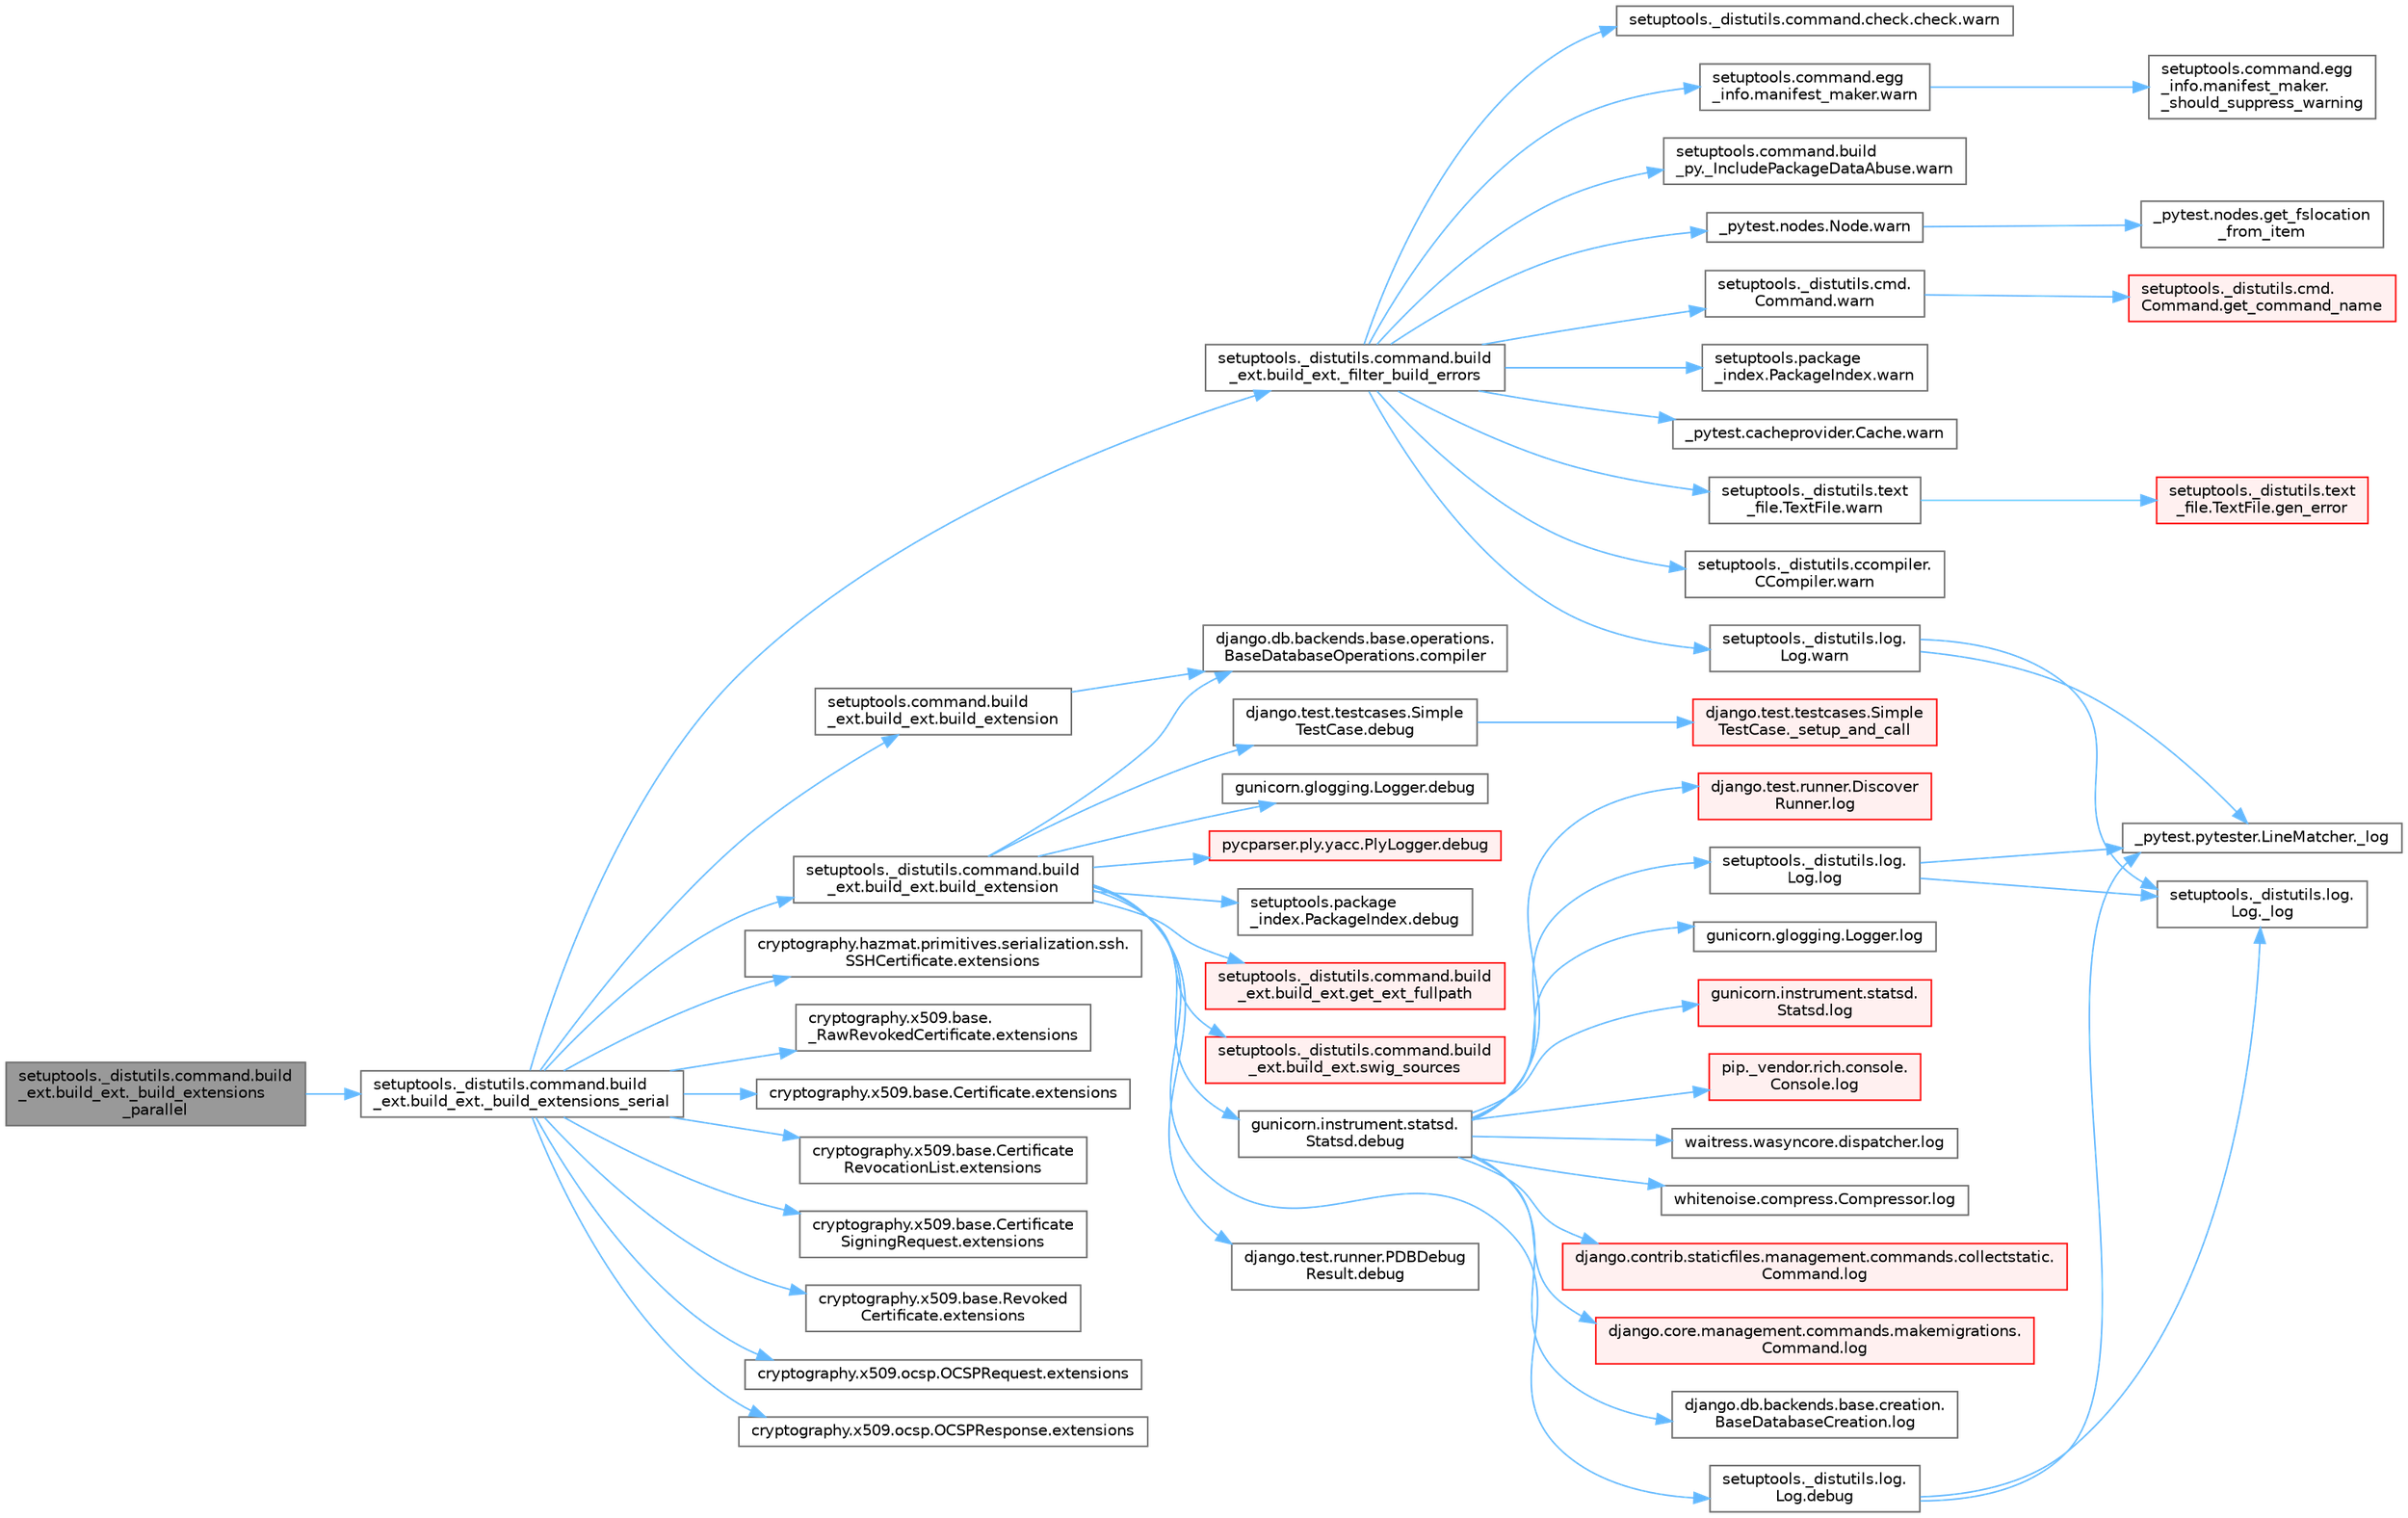 digraph "setuptools._distutils.command.build_ext.build_ext._build_extensions_parallel"
{
 // LATEX_PDF_SIZE
  bgcolor="transparent";
  edge [fontname=Helvetica,fontsize=10,labelfontname=Helvetica,labelfontsize=10];
  node [fontname=Helvetica,fontsize=10,shape=box,height=0.2,width=0.4];
  rankdir="LR";
  Node1 [id="Node000001",label="setuptools._distutils.command.build\l_ext.build_ext._build_extensions\l_parallel",height=0.2,width=0.4,color="gray40", fillcolor="grey60", style="filled", fontcolor="black",tooltip=" "];
  Node1 -> Node2 [id="edge1_Node000001_Node000002",color="steelblue1",style="solid",tooltip=" "];
  Node2 [id="Node000002",label="setuptools._distutils.command.build\l_ext.build_ext._build_extensions_serial",height=0.2,width=0.4,color="grey40", fillcolor="white", style="filled",URL="$classsetuptools_1_1__distutils_1_1command_1_1build__ext_1_1build__ext.html#a8e4e81dc7358e4e1470f554ff7ee6a83",tooltip=" "];
  Node2 -> Node3 [id="edge2_Node000002_Node000003",color="steelblue1",style="solid",tooltip=" "];
  Node3 [id="Node000003",label="setuptools._distutils.command.build\l_ext.build_ext._filter_build_errors",height=0.2,width=0.4,color="grey40", fillcolor="white", style="filled",URL="$classsetuptools_1_1__distutils_1_1command_1_1build__ext_1_1build__ext.html#ac32f4f49478c94766259641fd9e9dbec",tooltip=" "];
  Node3 -> Node4 [id="edge3_Node000003_Node000004",color="steelblue1",style="solid",tooltip=" "];
  Node4 [id="Node000004",label="_pytest.cacheprovider.Cache.warn",height=0.2,width=0.4,color="grey40", fillcolor="white", style="filled",URL="$class__pytest_1_1cacheprovider_1_1_cache.html#a59056dfff8733ba939dfd3caf3bb00da",tooltip=" "];
  Node3 -> Node5 [id="edge4_Node000003_Node000005",color="steelblue1",style="solid",tooltip=" "];
  Node5 [id="Node000005",label="_pytest.nodes.Node.warn",height=0.2,width=0.4,color="grey40", fillcolor="white", style="filled",URL="$class__pytest_1_1nodes_1_1_node.html#a5d6333688a90229efb19e6f63b7b0746",tooltip=" "];
  Node5 -> Node6 [id="edge5_Node000005_Node000006",color="steelblue1",style="solid",tooltip=" "];
  Node6 [id="Node000006",label="_pytest.nodes.get_fslocation\l_from_item",height=0.2,width=0.4,color="grey40", fillcolor="white", style="filled",URL="$namespace__pytest_1_1nodes.html#af23e4f689a8a55a0da02b4d7df57b8a3",tooltip=" "];
  Node3 -> Node7 [id="edge6_Node000003_Node000007",color="steelblue1",style="solid",tooltip=" "];
  Node7 [id="Node000007",label="setuptools._distutils.ccompiler.\lCCompiler.warn",height=0.2,width=0.4,color="grey40", fillcolor="white", style="filled",URL="$classsetuptools_1_1__distutils_1_1ccompiler_1_1_c_compiler.html#aa4c042a5eb67090857a45c4c044f8459",tooltip=" "];
  Node3 -> Node8 [id="edge7_Node000003_Node000008",color="steelblue1",style="solid",tooltip=" "];
  Node8 [id="Node000008",label="setuptools._distutils.cmd.\lCommand.warn",height=0.2,width=0.4,color="grey40", fillcolor="white", style="filled",URL="$classsetuptools_1_1__distutils_1_1cmd_1_1_command.html#af431bbcd05b47396a4a55e5922c8445f",tooltip=" "];
  Node8 -> Node9 [id="edge8_Node000008_Node000009",color="steelblue1",style="solid",tooltip=" "];
  Node9 [id="Node000009",label="setuptools._distutils.cmd.\lCommand.get_command_name",height=0.2,width=0.4,color="red", fillcolor="#FFF0F0", style="filled",URL="$classsetuptools_1_1__distutils_1_1cmd_1_1_command.html#ab46f5e1f158c733b08c5dc249e325b50",tooltip=" "];
  Node3 -> Node11 [id="edge9_Node000003_Node000011",color="steelblue1",style="solid",tooltip=" "];
  Node11 [id="Node000011",label="setuptools._distutils.command.check.check.warn",height=0.2,width=0.4,color="grey40", fillcolor="white", style="filled",URL="$classsetuptools_1_1__distutils_1_1command_1_1check_1_1check.html#a7bc88f730622998fe245e294139d1eaa",tooltip=" "];
  Node3 -> Node12 [id="edge10_Node000003_Node000012",color="steelblue1",style="solid",tooltip=" "];
  Node12 [id="Node000012",label="setuptools._distutils.log.\lLog.warn",height=0.2,width=0.4,color="grey40", fillcolor="white", style="filled",URL="$classsetuptools_1_1__distutils_1_1log_1_1_log.html#a4862cf2d8dd78b9dce7ffb040c2a1aa7",tooltip=" "];
  Node12 -> Node13 [id="edge11_Node000012_Node000013",color="steelblue1",style="solid",tooltip=" "];
  Node13 [id="Node000013",label="_pytest.pytester.LineMatcher._log",height=0.2,width=0.4,color="grey40", fillcolor="white", style="filled",URL="$class__pytest_1_1pytester_1_1_line_matcher.html#a8783ff706e976340d529c3c012831254",tooltip=" "];
  Node12 -> Node14 [id="edge12_Node000012_Node000014",color="steelblue1",style="solid",tooltip=" "];
  Node14 [id="Node000014",label="setuptools._distutils.log.\lLog._log",height=0.2,width=0.4,color="grey40", fillcolor="white", style="filled",URL="$classsetuptools_1_1__distutils_1_1log_1_1_log.html#a4a1ffe6fd0ad53057d8ea48b2ca6e471",tooltip=" "];
  Node3 -> Node15 [id="edge13_Node000003_Node000015",color="steelblue1",style="solid",tooltip=" "];
  Node15 [id="Node000015",label="setuptools._distutils.text\l_file.TextFile.warn",height=0.2,width=0.4,color="grey40", fillcolor="white", style="filled",URL="$classsetuptools_1_1__distutils_1_1text__file_1_1_text_file.html#ab97caf0fc8dbcc16f777bd99180a63ad",tooltip=" "];
  Node15 -> Node16 [id="edge14_Node000015_Node000016",color="steelblue1",style="solid",tooltip=" "];
  Node16 [id="Node000016",label="setuptools._distutils.text\l_file.TextFile.gen_error",height=0.2,width=0.4,color="red", fillcolor="#FFF0F0", style="filled",URL="$classsetuptools_1_1__distutils_1_1text__file_1_1_text_file.html#a9991fa038bd382ef25b2e21b0dcc422d",tooltip=" "];
  Node3 -> Node2447 [id="edge15_Node000003_Node002447",color="steelblue1",style="solid",tooltip=" "];
  Node2447 [id="Node002447",label="setuptools.command.build\l_py._IncludePackageDataAbuse.warn",height=0.2,width=0.4,color="grey40", fillcolor="white", style="filled",URL="$classsetuptools_1_1command_1_1build__py_1_1___include_package_data_abuse.html#ad4a7f921ff2f93b6129e23fbfdb3a697",tooltip=" "];
  Node3 -> Node2448 [id="edge16_Node000003_Node002448",color="steelblue1",style="solid",tooltip=" "];
  Node2448 [id="Node002448",label="setuptools.command.egg\l_info.manifest_maker.warn",height=0.2,width=0.4,color="grey40", fillcolor="white", style="filled",URL="$classsetuptools_1_1command_1_1egg__info_1_1manifest__maker.html#a1aa507c687db71e0210b2520d8e7d3c2",tooltip=" "];
  Node2448 -> Node2449 [id="edge17_Node002448_Node002449",color="steelblue1",style="solid",tooltip=" "];
  Node2449 [id="Node002449",label="setuptools.command.egg\l_info.manifest_maker.\l_should_suppress_warning",height=0.2,width=0.4,color="grey40", fillcolor="white", style="filled",URL="$classsetuptools_1_1command_1_1egg__info_1_1manifest__maker.html#a3bd08651f77aaea993376af2463d6ed5",tooltip=" "];
  Node3 -> Node2450 [id="edge18_Node000003_Node002450",color="steelblue1",style="solid",tooltip=" "];
  Node2450 [id="Node002450",label="setuptools.package\l_index.PackageIndex.warn",height=0.2,width=0.4,color="grey40", fillcolor="white", style="filled",URL="$classsetuptools_1_1package__index_1_1_package_index.html#afcea3240133b78667f88e7155ea310d1",tooltip=" "];
  Node2 -> Node4528 [id="edge19_Node000002_Node004528",color="steelblue1",style="solid",tooltip=" "];
  Node4528 [id="Node004528",label="setuptools._distutils.command.build\l_ext.build_ext.build_extension",height=0.2,width=0.4,color="grey40", fillcolor="white", style="filled",URL="$classsetuptools_1_1__distutils_1_1command_1_1build__ext_1_1build__ext.html#a184614eafec347be66ad08e78d2f19e3",tooltip=" "];
  Node4528 -> Node2622 [id="edge20_Node004528_Node002622",color="steelblue1",style="solid",tooltip=" "];
  Node2622 [id="Node002622",label="django.db.backends.base.operations.\lBaseDatabaseOperations.compiler",height=0.2,width=0.4,color="grey40", fillcolor="white", style="filled",URL="$classdjango_1_1db_1_1backends_1_1base_1_1operations_1_1_base_database_operations.html#ab3e0a61c8968590d516ced81806cdb8f",tooltip=" "];
  Node4528 -> Node4529 [id="edge21_Node004528_Node004529",color="steelblue1",style="solid",tooltip=" "];
  Node4529 [id="Node004529",label="django.test.runner.PDBDebug\lResult.debug",height=0.2,width=0.4,color="grey40", fillcolor="white", style="filled",URL="$classdjango_1_1test_1_1runner_1_1_p_d_b_debug_result.html#a32d6b3216965b07e4be691f8decc1a65",tooltip=" "];
  Node4528 -> Node4530 [id="edge22_Node004528_Node004530",color="steelblue1",style="solid",tooltip=" "];
  Node4530 [id="Node004530",label="django.test.testcases.Simple\lTestCase.debug",height=0.2,width=0.4,color="grey40", fillcolor="white", style="filled",URL="$classdjango_1_1test_1_1testcases_1_1_simple_test_case.html#a3572a3cb9246fcddfe70f0443b262461",tooltip=" "];
  Node4530 -> Node4531 [id="edge23_Node004530_Node004531",color="steelblue1",style="solid",tooltip=" "];
  Node4531 [id="Node004531",label="django.test.testcases.Simple\lTestCase._setup_and_call",height=0.2,width=0.4,color="red", fillcolor="#FFF0F0", style="filled",URL="$classdjango_1_1test_1_1testcases_1_1_simple_test_case.html#a7045efb29a81e96071ed0e0956149410",tooltip=" "];
  Node4528 -> Node4532 [id="edge24_Node004528_Node004532",color="steelblue1",style="solid",tooltip=" "];
  Node4532 [id="Node004532",label="gunicorn.glogging.Logger.debug",height=0.2,width=0.4,color="grey40", fillcolor="white", style="filled",URL="$classgunicorn_1_1glogging_1_1_logger.html#a1ae8caac207e0444684def3c6b40f0ee",tooltip=" "];
  Node4528 -> Node4533 [id="edge25_Node004528_Node004533",color="steelblue1",style="solid",tooltip=" "];
  Node4533 [id="Node004533",label="gunicorn.instrument.statsd.\lStatsd.debug",height=0.2,width=0.4,color="grey40", fillcolor="white", style="filled",URL="$classgunicorn_1_1instrument_1_1statsd_1_1_statsd.html#abb1906a025131e88e3da6201580d70b8",tooltip=" "];
  Node4533 -> Node1077 [id="edge26_Node004533_Node001077",color="steelblue1",style="solid",tooltip=" "];
  Node1077 [id="Node001077",label="django.contrib.staticfiles.management.commands.collectstatic.\lCommand.log",height=0.2,width=0.4,color="red", fillcolor="#FFF0F0", style="filled",URL="$classdjango_1_1contrib_1_1staticfiles_1_1management_1_1commands_1_1collectstatic_1_1_command.html#a0e93191b90ee0993e3286343d0b2de0e",tooltip=" "];
  Node4533 -> Node1079 [id="edge27_Node004533_Node001079",color="steelblue1",style="solid",tooltip=" "];
  Node1079 [id="Node001079",label="django.core.management.commands.makemigrations.\lCommand.log",height=0.2,width=0.4,color="red", fillcolor="#FFF0F0", style="filled",URL="$classdjango_1_1core_1_1management_1_1commands_1_1makemigrations_1_1_command.html#a0409d121552878a7416460dba8274880",tooltip=" "];
  Node4533 -> Node1081 [id="edge28_Node004533_Node001081",color="steelblue1",style="solid",tooltip=" "];
  Node1081 [id="Node001081",label="django.db.backends.base.creation.\lBaseDatabaseCreation.log",height=0.2,width=0.4,color="grey40", fillcolor="white", style="filled",URL="$classdjango_1_1db_1_1backends_1_1base_1_1creation_1_1_base_database_creation.html#ac297ec931db5ec68c271ec0d91be7183",tooltip=" "];
  Node4533 -> Node1082 [id="edge29_Node004533_Node001082",color="steelblue1",style="solid",tooltip=" "];
  Node1082 [id="Node001082",label="django.test.runner.Discover\lRunner.log",height=0.2,width=0.4,color="red", fillcolor="#FFF0F0", style="filled",URL="$classdjango_1_1test_1_1runner_1_1_discover_runner.html#af5ad8e2895b3f0c5e0a6d7113199d641",tooltip=" "];
  Node4533 -> Node1083 [id="edge30_Node004533_Node001083",color="steelblue1",style="solid",tooltip=" "];
  Node1083 [id="Node001083",label="gunicorn.glogging.Logger.log",height=0.2,width=0.4,color="grey40", fillcolor="white", style="filled",URL="$classgunicorn_1_1glogging_1_1_logger.html#ad6941dede526094643dd02c53c3449b0",tooltip=" "];
  Node4533 -> Node1084 [id="edge31_Node004533_Node001084",color="steelblue1",style="solid",tooltip=" "];
  Node1084 [id="Node001084",label="gunicorn.instrument.statsd.\lStatsd.log",height=0.2,width=0.4,color="red", fillcolor="#FFF0F0", style="filled",URL="$classgunicorn_1_1instrument_1_1statsd_1_1_statsd.html#ab99145cf0b7c66dbcebcbdcbd44b4953",tooltip=" "];
  Node4533 -> Node1453 [id="edge32_Node004533_Node001453",color="steelblue1",style="solid",tooltip=" "];
  Node1453 [id="Node001453",label="pip._vendor.rich.console.\lConsole.log",height=0.2,width=0.4,color="red", fillcolor="#FFF0F0", style="filled",URL="$classpip_1_1__vendor_1_1rich_1_1console_1_1_console.html#af9c77e39f9413fc2b134c60cfa23b0f1",tooltip=" "];
  Node4533 -> Node2665 [id="edge33_Node004533_Node002665",color="steelblue1",style="solid",tooltip=" "];
  Node2665 [id="Node002665",label="setuptools._distutils.log.\lLog.log",height=0.2,width=0.4,color="grey40", fillcolor="white", style="filled",URL="$classsetuptools_1_1__distutils_1_1log_1_1_log.html#af651bf90098b3f6c9f3913b91f0eda70",tooltip=" "];
  Node2665 -> Node13 [id="edge34_Node002665_Node000013",color="steelblue1",style="solid",tooltip=" "];
  Node2665 -> Node14 [id="edge35_Node002665_Node000014",color="steelblue1",style="solid",tooltip=" "];
  Node4533 -> Node2666 [id="edge36_Node004533_Node002666",color="steelblue1",style="solid",tooltip=" "];
  Node2666 [id="Node002666",label="waitress.wasyncore.dispatcher.log",height=0.2,width=0.4,color="grey40", fillcolor="white", style="filled",URL="$classwaitress_1_1wasyncore_1_1dispatcher.html#ab4786338f40a0cf9e9df45b57d4c0a63",tooltip=" "];
  Node4533 -> Node2667 [id="edge37_Node004533_Node002667",color="steelblue1",style="solid",tooltip=" "];
  Node2667 [id="Node002667",label="whitenoise.compress.Compressor.log",height=0.2,width=0.4,color="grey40", fillcolor="white", style="filled",URL="$classwhitenoise_1_1compress_1_1_compressor.html#aa70a9f98a4387e4d394529c17cdbee27",tooltip=" "];
  Node4528 -> Node4534 [id="edge38_Node004528_Node004534",color="steelblue1",style="solid",tooltip=" "];
  Node4534 [id="Node004534",label="pycparser.ply.yacc.PlyLogger.debug",height=0.2,width=0.4,color="red", fillcolor="#FFF0F0", style="filled",URL="$classpycparser_1_1ply_1_1yacc_1_1_ply_logger.html#a1050ac15c036aee4f48130dda17c6604",tooltip=" "];
  Node4528 -> Node4535 [id="edge39_Node004528_Node004535",color="steelblue1",style="solid",tooltip=" "];
  Node4535 [id="Node004535",label="setuptools._distutils.log.\lLog.debug",height=0.2,width=0.4,color="grey40", fillcolor="white", style="filled",URL="$classsetuptools_1_1__distutils_1_1log_1_1_log.html#aead561363ca945227a7827c37632bbec",tooltip=" "];
  Node4535 -> Node13 [id="edge40_Node004535_Node000013",color="steelblue1",style="solid",tooltip=" "];
  Node4535 -> Node14 [id="edge41_Node004535_Node000014",color="steelblue1",style="solid",tooltip=" "];
  Node4528 -> Node4536 [id="edge42_Node004528_Node004536",color="steelblue1",style="solid",tooltip=" "];
  Node4536 [id="Node004536",label="setuptools.package\l_index.PackageIndex.debug",height=0.2,width=0.4,color="grey40", fillcolor="white", style="filled",URL="$classsetuptools_1_1package__index_1_1_package_index.html#a957d98e89fd97ee6abee00e9d1106a24",tooltip=" "];
  Node4528 -> Node4537 [id="edge43_Node004528_Node004537",color="steelblue1",style="solid",tooltip=" "];
  Node4537 [id="Node004537",label="setuptools._distutils.command.build\l_ext.build_ext.get_ext_fullpath",height=0.2,width=0.4,color="red", fillcolor="#FFF0F0", style="filled",URL="$classsetuptools_1_1__distutils_1_1command_1_1build__ext_1_1build__ext.html#a3cc6a8cc335753506904b09523607290",tooltip=" "];
  Node4528 -> Node4542 [id="edge44_Node004528_Node004542",color="steelblue1",style="solid",tooltip=" "];
  Node4542 [id="Node004542",label="setuptools._distutils.command.build\l_ext.build_ext.swig_sources",height=0.2,width=0.4,color="red", fillcolor="#FFF0F0", style="filled",URL="$classsetuptools_1_1__distutils_1_1command_1_1build__ext_1_1build__ext.html#a270a68644bae45c62c7d822a36281795",tooltip=" "];
  Node2 -> Node4544 [id="edge45_Node000002_Node004544",color="steelblue1",style="solid",tooltip=" "];
  Node4544 [id="Node004544",label="setuptools.command.build\l_ext.build_ext.build_extension",height=0.2,width=0.4,color="grey40", fillcolor="white", style="filled",URL="$classsetuptools_1_1command_1_1build__ext_1_1build__ext.html#a2363ae394546e011591b3df12f5039d2",tooltip=" "];
  Node4544 -> Node2622 [id="edge46_Node004544_Node002622",color="steelblue1",style="solid",tooltip=" "];
  Node2 -> Node4545 [id="edge47_Node000002_Node004545",color="steelblue1",style="solid",tooltip=" "];
  Node4545 [id="Node004545",label="cryptography.hazmat.primitives.serialization.ssh.\lSSHCertificate.extensions",height=0.2,width=0.4,color="grey40", fillcolor="white", style="filled",URL="$classcryptography_1_1hazmat_1_1primitives_1_1serialization_1_1ssh_1_1_s_s_h_certificate.html#af6e63be4a0baaeb066b800d067e6783a",tooltip=" "];
  Node2 -> Node4546 [id="edge48_Node000002_Node004546",color="steelblue1",style="solid",tooltip=" "];
  Node4546 [id="Node004546",label="cryptography.x509.base.\l_RawRevokedCertificate.extensions",height=0.2,width=0.4,color="grey40", fillcolor="white", style="filled",URL="$classcryptography_1_1x509_1_1base_1_1___raw_revoked_certificate.html#a32fffeef9d86f6a4c6d59d36040032e8",tooltip=" "];
  Node2 -> Node4547 [id="edge49_Node000002_Node004547",color="steelblue1",style="solid",tooltip=" "];
  Node4547 [id="Node004547",label="cryptography.x509.base.Certificate.extensions",height=0.2,width=0.4,color="grey40", fillcolor="white", style="filled",URL="$classcryptography_1_1x509_1_1base_1_1_certificate.html#a73e8562126324a003554bebc0f99463a",tooltip=" "];
  Node2 -> Node4548 [id="edge50_Node000002_Node004548",color="steelblue1",style="solid",tooltip=" "];
  Node4548 [id="Node004548",label="cryptography.x509.base.Certificate\lRevocationList.extensions",height=0.2,width=0.4,color="grey40", fillcolor="white", style="filled",URL="$classcryptography_1_1x509_1_1base_1_1_certificate_revocation_list.html#a6f527469ba0938d48695e9f35a2194d6",tooltip=" "];
  Node2 -> Node4549 [id="edge51_Node000002_Node004549",color="steelblue1",style="solid",tooltip=" "];
  Node4549 [id="Node004549",label="cryptography.x509.base.Certificate\lSigningRequest.extensions",height=0.2,width=0.4,color="grey40", fillcolor="white", style="filled",URL="$classcryptography_1_1x509_1_1base_1_1_certificate_signing_request.html#aba30d8f2bb9e3ca6a01d59f5ffcb8203",tooltip=" "];
  Node2 -> Node4550 [id="edge52_Node000002_Node004550",color="steelblue1",style="solid",tooltip=" "];
  Node4550 [id="Node004550",label="cryptography.x509.base.Revoked\lCertificate.extensions",height=0.2,width=0.4,color="grey40", fillcolor="white", style="filled",URL="$classcryptography_1_1x509_1_1base_1_1_revoked_certificate.html#a1fa2a003af1172449643158fb33b3ed9",tooltip=" "];
  Node2 -> Node4551 [id="edge53_Node000002_Node004551",color="steelblue1",style="solid",tooltip=" "];
  Node4551 [id="Node004551",label="cryptography.x509.ocsp.OCSPRequest.extensions",height=0.2,width=0.4,color="grey40", fillcolor="white", style="filled",URL="$classcryptography_1_1x509_1_1ocsp_1_1_o_c_s_p_request.html#a99840eaebe6802d1312bcf515f0e0542",tooltip=" "];
  Node2 -> Node4552 [id="edge54_Node000002_Node004552",color="steelblue1",style="solid",tooltip=" "];
  Node4552 [id="Node004552",label="cryptography.x509.ocsp.OCSPResponse.extensions",height=0.2,width=0.4,color="grey40", fillcolor="white", style="filled",URL="$classcryptography_1_1x509_1_1ocsp_1_1_o_c_s_p_response.html#a553e6295893e81d3734cf3e1a3323529",tooltip=" "];
}
